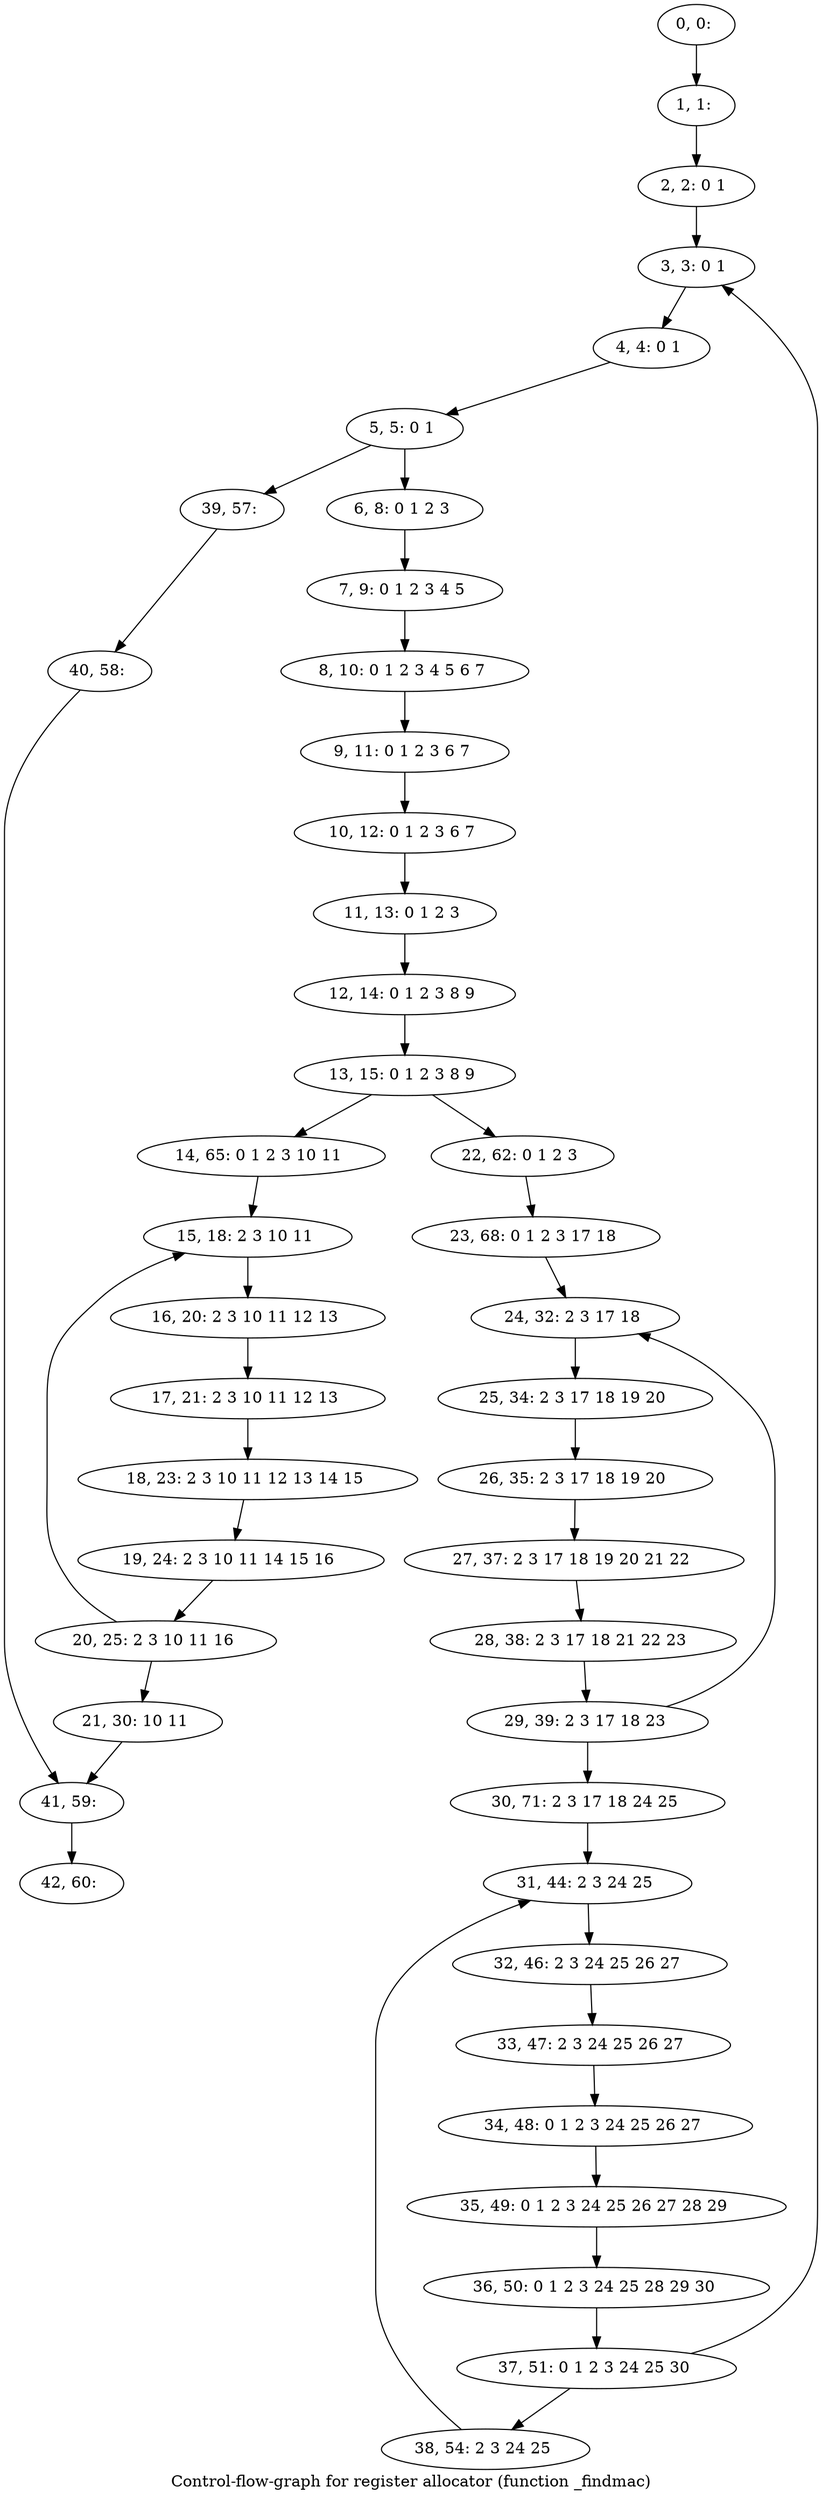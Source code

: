 digraph G {
graph [label="Control-flow-graph for register allocator (function _findmac)"]
0[label="0, 0: "];
1[label="1, 1: "];
2[label="2, 2: 0 1 "];
3[label="3, 3: 0 1 "];
4[label="4, 4: 0 1 "];
5[label="5, 5: 0 1 "];
6[label="6, 8: 0 1 2 3 "];
7[label="7, 9: 0 1 2 3 4 5 "];
8[label="8, 10: 0 1 2 3 4 5 6 7 "];
9[label="9, 11: 0 1 2 3 6 7 "];
10[label="10, 12: 0 1 2 3 6 7 "];
11[label="11, 13: 0 1 2 3 "];
12[label="12, 14: 0 1 2 3 8 9 "];
13[label="13, 15: 0 1 2 3 8 9 "];
14[label="14, 65: 0 1 2 3 10 11 "];
15[label="15, 18: 2 3 10 11 "];
16[label="16, 20: 2 3 10 11 12 13 "];
17[label="17, 21: 2 3 10 11 12 13 "];
18[label="18, 23: 2 3 10 11 12 13 14 15 "];
19[label="19, 24: 2 3 10 11 14 15 16 "];
20[label="20, 25: 2 3 10 11 16 "];
21[label="21, 30: 10 11 "];
22[label="22, 62: 0 1 2 3 "];
23[label="23, 68: 0 1 2 3 17 18 "];
24[label="24, 32: 2 3 17 18 "];
25[label="25, 34: 2 3 17 18 19 20 "];
26[label="26, 35: 2 3 17 18 19 20 "];
27[label="27, 37: 2 3 17 18 19 20 21 22 "];
28[label="28, 38: 2 3 17 18 21 22 23 "];
29[label="29, 39: 2 3 17 18 23 "];
30[label="30, 71: 2 3 17 18 24 25 "];
31[label="31, 44: 2 3 24 25 "];
32[label="32, 46: 2 3 24 25 26 27 "];
33[label="33, 47: 2 3 24 25 26 27 "];
34[label="34, 48: 0 1 2 3 24 25 26 27 "];
35[label="35, 49: 0 1 2 3 24 25 26 27 28 29 "];
36[label="36, 50: 0 1 2 3 24 25 28 29 30 "];
37[label="37, 51: 0 1 2 3 24 25 30 "];
38[label="38, 54: 2 3 24 25 "];
39[label="39, 57: "];
40[label="40, 58: "];
41[label="41, 59: "];
42[label="42, 60: "];
0->1 ;
1->2 ;
2->3 ;
3->4 ;
4->5 ;
5->6 ;
5->39 ;
6->7 ;
7->8 ;
8->9 ;
9->10 ;
10->11 ;
11->12 ;
12->13 ;
13->14 ;
13->22 ;
14->15 ;
15->16 ;
16->17 ;
17->18 ;
18->19 ;
19->20 ;
20->21 ;
20->15 ;
21->41 ;
22->23 ;
23->24 ;
24->25 ;
25->26 ;
26->27 ;
27->28 ;
28->29 ;
29->30 ;
29->24 ;
30->31 ;
31->32 ;
32->33 ;
33->34 ;
34->35 ;
35->36 ;
36->37 ;
37->38 ;
37->3 ;
38->31 ;
39->40 ;
40->41 ;
41->42 ;
}
